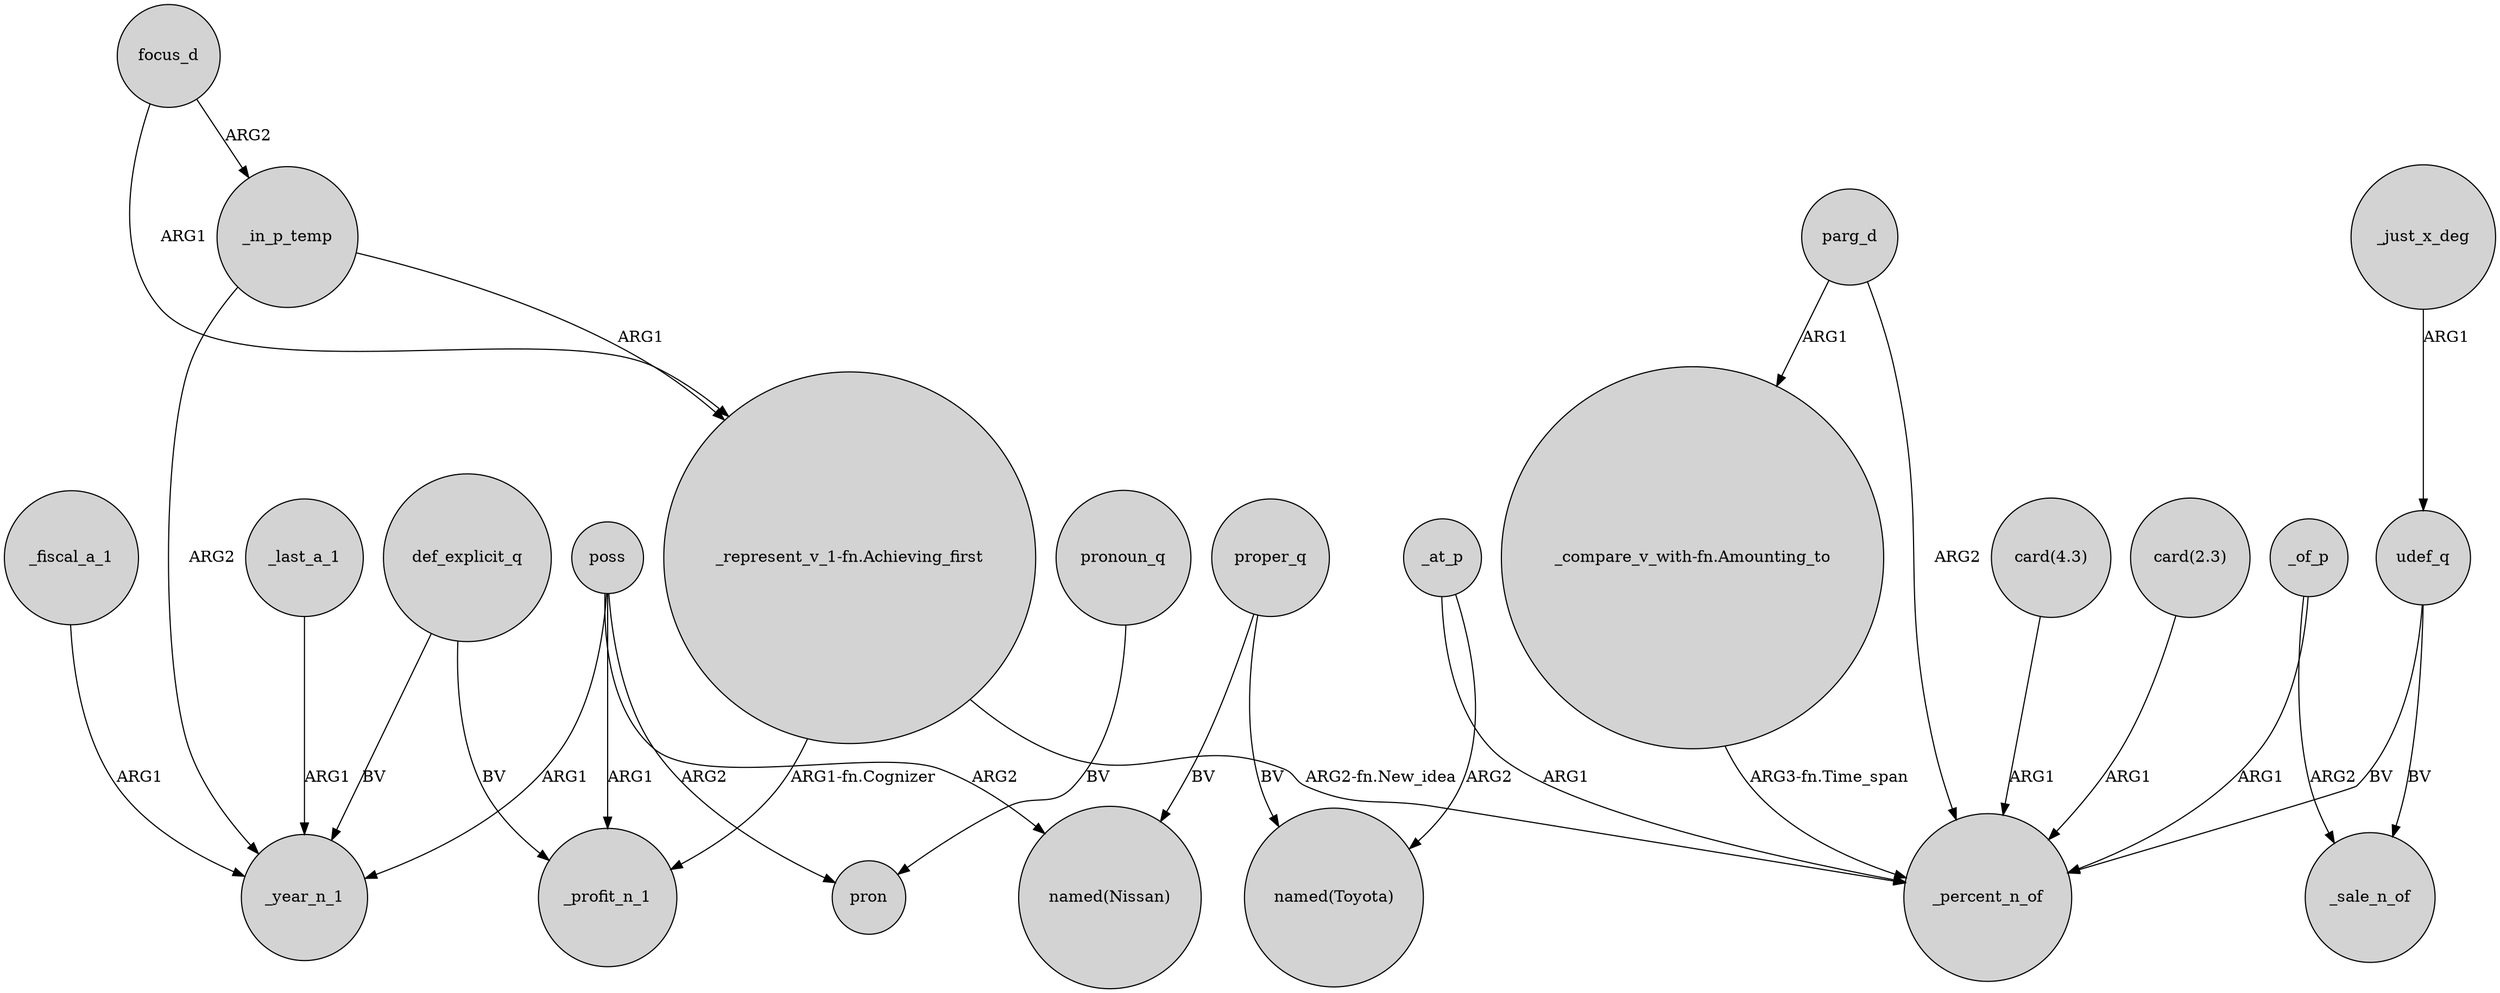digraph {
	node [shape=circle style=filled]
	"_compare_v_with-fn.Amounting_to" -> _percent_n_of [label="ARG3-fn.Time_span"]
	"card(4.3)" -> _percent_n_of [label=ARG1]
	def_explicit_q -> _profit_n_1 [label=BV]
	"_represent_v_1-fn.Achieving_first" -> _percent_n_of [label="ARG2-fn.New_idea"]
	"_represent_v_1-fn.Achieving_first" -> _profit_n_1 [label="ARG1-fn.Cognizer"]
	_fiscal_a_1 -> _year_n_1 [label=ARG1]
	_of_p -> _sale_n_of [label=ARG2]
	udef_q -> _sale_n_of [label=BV]
	_of_p -> _percent_n_of [label=ARG1]
	poss -> "named(Nissan)" [label=ARG2]
	_in_p_temp -> "_represent_v_1-fn.Achieving_first" [label=ARG1]
	focus_d -> "_represent_v_1-fn.Achieving_first" [label=ARG1]
	def_explicit_q -> _year_n_1 [label=BV]
	pronoun_q -> pron [label=BV]
	poss -> pron [label=ARG2]
	_at_p -> "named(Toyota)" [label=ARG2]
	udef_q -> _percent_n_of [label=BV]
	"card(2.3)" -> _percent_n_of [label=ARG1]
	poss -> _profit_n_1 [label=ARG1]
	_last_a_1 -> _year_n_1 [label=ARG1]
	parg_d -> _percent_n_of [label=ARG2]
	focus_d -> _in_p_temp [label=ARG2]
	_in_p_temp -> _year_n_1 [label=ARG2]
	poss -> _year_n_1 [label=ARG1]
	parg_d -> "_compare_v_with-fn.Amounting_to" [label=ARG1]
	proper_q -> "named(Toyota)" [label=BV]
	proper_q -> "named(Nissan)" [label=BV]
	_at_p -> _percent_n_of [label=ARG1]
	_just_x_deg -> udef_q [label=ARG1]
}
